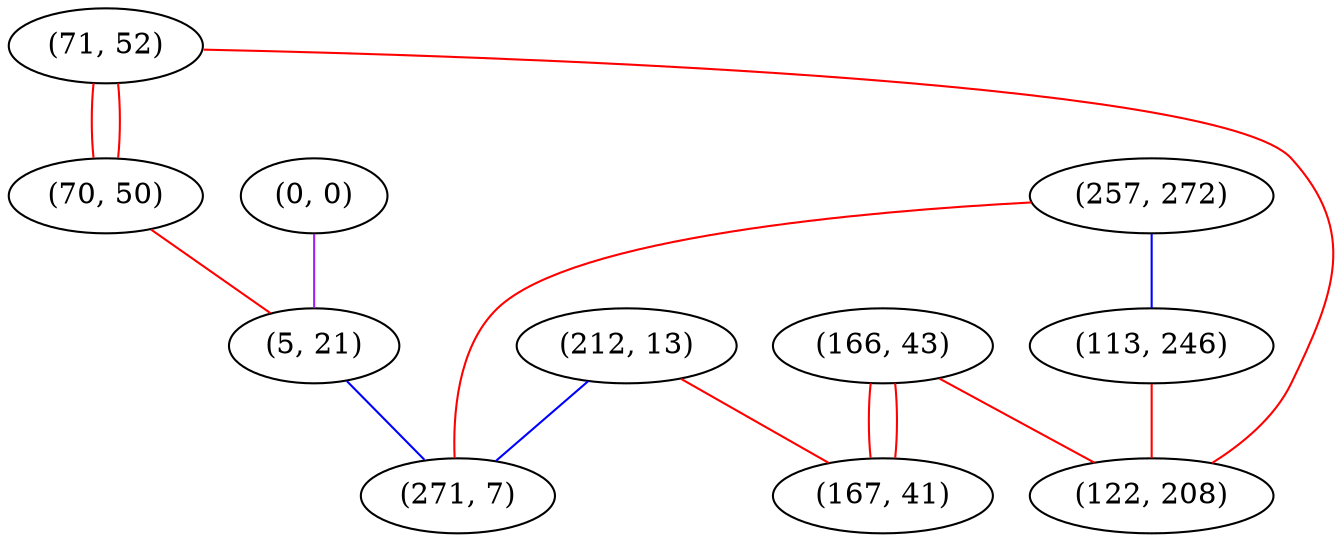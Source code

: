 graph "" {
"(71, 52)";
"(212, 13)";
"(70, 50)";
"(166, 43)";
"(257, 272)";
"(0, 0)";
"(113, 246)";
"(5, 21)";
"(122, 208)";
"(271, 7)";
"(167, 41)";
"(71, 52)" -- "(122, 208)"  [color=red, key=0, weight=1];
"(71, 52)" -- "(70, 50)"  [color=red, key=0, weight=1];
"(71, 52)" -- "(70, 50)"  [color=red, key=1, weight=1];
"(212, 13)" -- "(271, 7)"  [color=blue, key=0, weight=3];
"(212, 13)" -- "(167, 41)"  [color=red, key=0, weight=1];
"(70, 50)" -- "(5, 21)"  [color=red, key=0, weight=1];
"(166, 43)" -- "(122, 208)"  [color=red, key=0, weight=1];
"(166, 43)" -- "(167, 41)"  [color=red, key=0, weight=1];
"(166, 43)" -- "(167, 41)"  [color=red, key=1, weight=1];
"(257, 272)" -- "(113, 246)"  [color=blue, key=0, weight=3];
"(257, 272)" -- "(271, 7)"  [color=red, key=0, weight=1];
"(0, 0)" -- "(5, 21)"  [color=purple, key=0, weight=4];
"(113, 246)" -- "(122, 208)"  [color=red, key=0, weight=1];
"(5, 21)" -- "(271, 7)"  [color=blue, key=0, weight=3];
}
